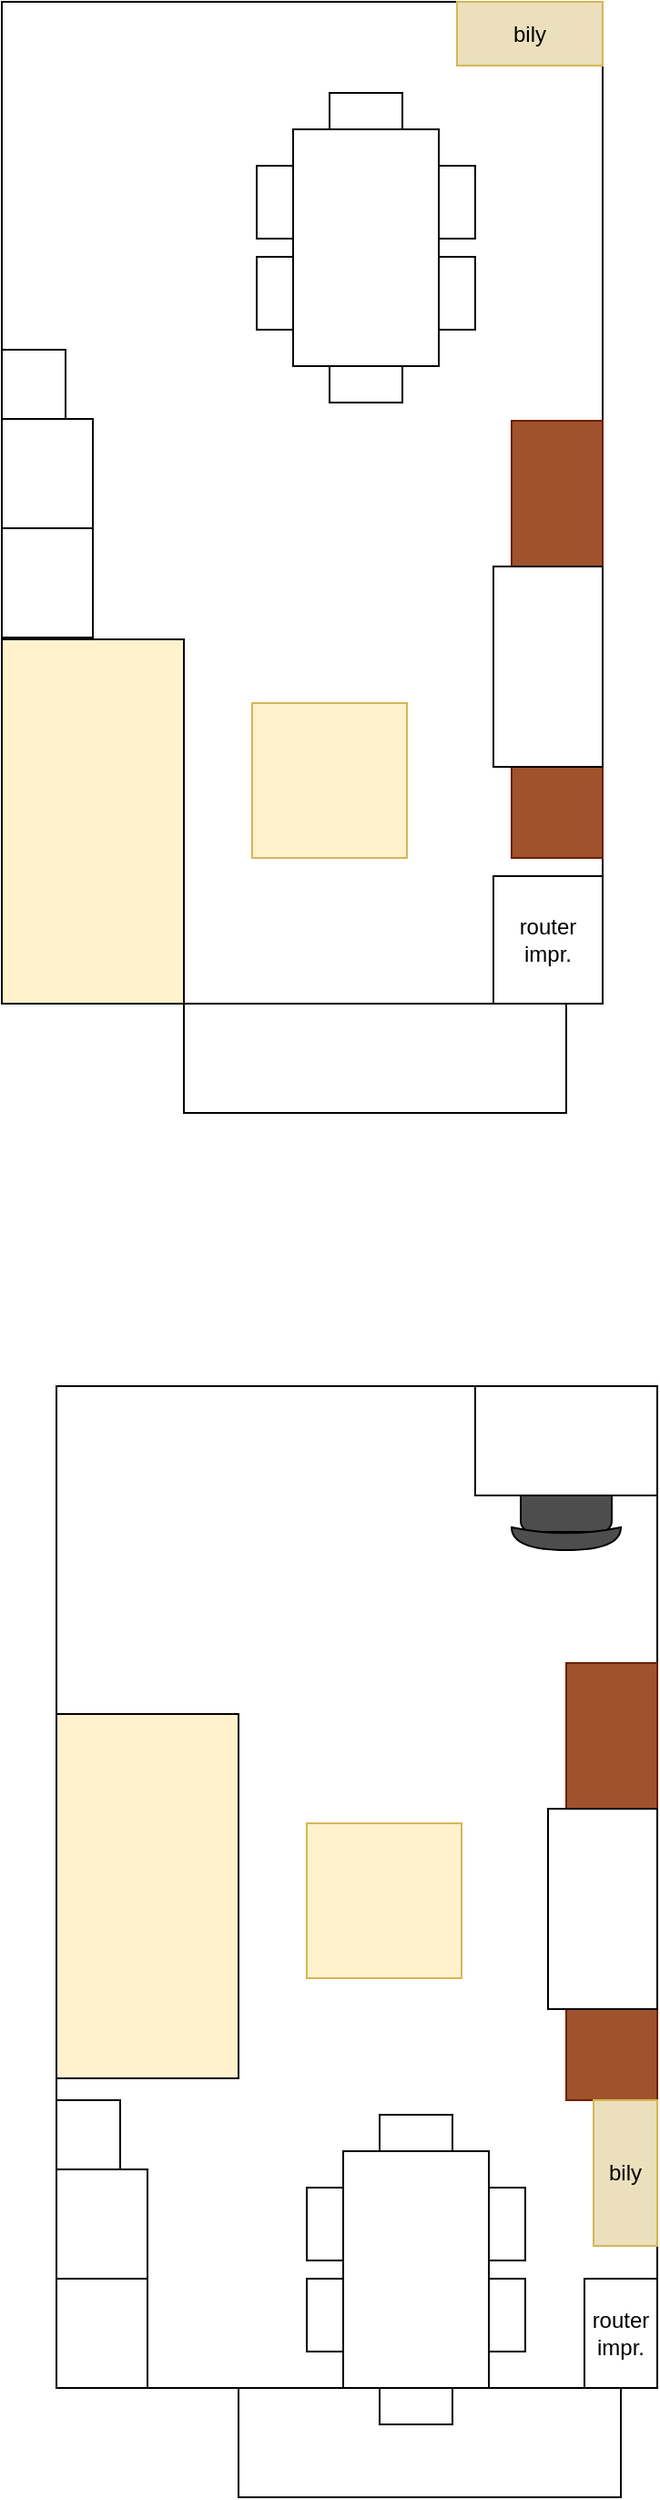 <mxfile version="24.7.7">
  <diagram name="Página-1" id="tUIyZpvcqva7uJNwnDa1">
    <mxGraphModel dx="945" dy="1974" grid="1" gridSize="10" guides="1" tooltips="1" connect="1" arrows="1" fold="1" page="1" pageScale="1" pageWidth="827" pageHeight="1169" math="0" shadow="0">
      <root>
        <mxCell id="0" />
        <mxCell id="1" parent="0" />
        <mxCell id="8FYOe7-dqjDKeQ7PR2in-4" value="" style="group" vertex="1" connectable="0" parent="1">
          <mxGeometry x="70" y="180" width="330" height="610" as="geometry" />
        </mxCell>
        <mxCell id="8FYOe7-dqjDKeQ7PR2in-1" value="" style="rounded=0;whiteSpace=wrap;html=1;fillColor=none;" vertex="1" parent="8FYOe7-dqjDKeQ7PR2in-4">
          <mxGeometry width="330" height="550" as="geometry" />
        </mxCell>
        <mxCell id="8FYOe7-dqjDKeQ7PR2in-2" value="" style="rounded=0;whiteSpace=wrap;html=1;fillColor=none;" vertex="1" parent="8FYOe7-dqjDKeQ7PR2in-4">
          <mxGeometry x="100" y="550" width="210" height="60" as="geometry" />
        </mxCell>
        <mxCell id="8FYOe7-dqjDKeQ7PR2in-5" value="" style="rounded=0;whiteSpace=wrap;html=1;" vertex="1" parent="8FYOe7-dqjDKeQ7PR2in-4">
          <mxGeometry y="490" width="50" height="60" as="geometry" />
        </mxCell>
        <mxCell id="8FYOe7-dqjDKeQ7PR2in-6" value="" style="rounded=0;whiteSpace=wrap;html=1;" vertex="1" parent="8FYOe7-dqjDKeQ7PR2in-4">
          <mxGeometry y="430" width="50" height="60" as="geometry" />
        </mxCell>
        <mxCell id="8FYOe7-dqjDKeQ7PR2in-7" value="" style="rounded=0;whiteSpace=wrap;html=1;" vertex="1" parent="8FYOe7-dqjDKeQ7PR2in-4">
          <mxGeometry y="392" width="35" height="38" as="geometry" />
        </mxCell>
        <mxCell id="8FYOe7-dqjDKeQ7PR2in-17" value="" style="group" vertex="1" connectable="0" parent="8FYOe7-dqjDKeQ7PR2in-4">
          <mxGeometry x="137.5" y="400" width="120" height="170" as="geometry" />
        </mxCell>
        <mxCell id="8FYOe7-dqjDKeQ7PR2in-8" value="" style="rounded=0;whiteSpace=wrap;html=1;direction=south;" vertex="1" parent="8FYOe7-dqjDKeQ7PR2in-17">
          <mxGeometry x="20" y="20" width="80" height="130" as="geometry" />
        </mxCell>
        <mxCell id="8FYOe7-dqjDKeQ7PR2in-11" value="" style="rounded=0;whiteSpace=wrap;html=1;" vertex="1" parent="8FYOe7-dqjDKeQ7PR2in-17">
          <mxGeometry x="40" width="40" height="20" as="geometry" />
        </mxCell>
        <mxCell id="8FYOe7-dqjDKeQ7PR2in-12" value="" style="rounded=0;whiteSpace=wrap;html=1;" vertex="1" parent="8FYOe7-dqjDKeQ7PR2in-17">
          <mxGeometry x="40" y="150" width="40" height="20" as="geometry" />
        </mxCell>
        <mxCell id="8FYOe7-dqjDKeQ7PR2in-13" value="" style="rounded=0;whiteSpace=wrap;html=1;direction=south;" vertex="1" parent="8FYOe7-dqjDKeQ7PR2in-17">
          <mxGeometry x="100" y="40" width="20" height="40" as="geometry" />
        </mxCell>
        <mxCell id="8FYOe7-dqjDKeQ7PR2in-14" value="" style="rounded=0;whiteSpace=wrap;html=1;direction=south;" vertex="1" parent="8FYOe7-dqjDKeQ7PR2in-17">
          <mxGeometry x="100" y="90" width="20" height="40" as="geometry" />
        </mxCell>
        <mxCell id="8FYOe7-dqjDKeQ7PR2in-15" value="" style="rounded=0;whiteSpace=wrap;html=1;direction=south;" vertex="1" parent="8FYOe7-dqjDKeQ7PR2in-17">
          <mxGeometry y="90" width="20" height="40" as="geometry" />
        </mxCell>
        <mxCell id="8FYOe7-dqjDKeQ7PR2in-16" value="" style="rounded=0;whiteSpace=wrap;html=1;direction=south;" vertex="1" parent="8FYOe7-dqjDKeQ7PR2in-17">
          <mxGeometry y="40" width="20" height="40" as="geometry" />
        </mxCell>
        <mxCell id="8FYOe7-dqjDKeQ7PR2in-3" value="" style="rounded=0;whiteSpace=wrap;html=1;fillColor=#FFF2CC;" vertex="1" parent="8FYOe7-dqjDKeQ7PR2in-4">
          <mxGeometry y="180" width="100" height="200" as="geometry" />
        </mxCell>
        <mxCell id="8FYOe7-dqjDKeQ7PR2in-10" value="" style="rounded=0;whiteSpace=wrap;html=1;fillColor=#fff2cc;strokeColor=#d6b656;" vertex="1" parent="8FYOe7-dqjDKeQ7PR2in-4">
          <mxGeometry x="137.5" y="240" width="85" height="85" as="geometry" />
        </mxCell>
        <mxCell id="8FYOe7-dqjDKeQ7PR2in-18" value="" style="rounded=0;whiteSpace=wrap;html=1;fillColor=#a0522d;fontColor=#ffffff;strokeColor=#6D1F00;" vertex="1" parent="8FYOe7-dqjDKeQ7PR2in-4">
          <mxGeometry x="280" y="342" width="50" height="50" as="geometry" />
        </mxCell>
        <mxCell id="8FYOe7-dqjDKeQ7PR2in-20" value="" style="rounded=0;whiteSpace=wrap;html=1;fillColor=#a0522d;fontColor=#ffffff;strokeColor=#6D1F00;" vertex="1" parent="8FYOe7-dqjDKeQ7PR2in-4">
          <mxGeometry x="280" y="152" width="50" height="80" as="geometry" />
        </mxCell>
        <mxCell id="8FYOe7-dqjDKeQ7PR2in-21" value="" style="rounded=0;whiteSpace=wrap;html=1;" vertex="1" parent="8FYOe7-dqjDKeQ7PR2in-4">
          <mxGeometry x="270" y="232" width="60" height="110" as="geometry" />
        </mxCell>
        <mxCell id="8FYOe7-dqjDKeQ7PR2in-22" value="router impr." style="rounded=0;whiteSpace=wrap;html=1;" vertex="1" parent="8FYOe7-dqjDKeQ7PR2in-4">
          <mxGeometry x="290" y="490" width="40" height="60" as="geometry" />
        </mxCell>
        <mxCell id="8FYOe7-dqjDKeQ7PR2in-9" value="bily" style="rounded=0;whiteSpace=wrap;html=1;direction=south;fillColor=#EBDFBC;strokeColor=#d6b656;" vertex="1" parent="8FYOe7-dqjDKeQ7PR2in-4">
          <mxGeometry x="295" y="392" width="35" height="80" as="geometry" />
        </mxCell>
        <mxCell id="8FYOe7-dqjDKeQ7PR2in-28" value="" style="group" vertex="1" connectable="0" parent="8FYOe7-dqjDKeQ7PR2in-4">
          <mxGeometry x="250" y="40" width="60" height="50" as="geometry" />
        </mxCell>
        <mxCell id="8FYOe7-dqjDKeQ7PR2in-27" value="" style="rounded=1;whiteSpace=wrap;html=1;direction=south;fillColor=#4D4D4D;" vertex="1" parent="8FYOe7-dqjDKeQ7PR2in-28">
          <mxGeometry x="5" width="50" height="40" as="geometry" />
        </mxCell>
        <mxCell id="8FYOe7-dqjDKeQ7PR2in-24" value="" style="shape=xor;whiteSpace=wrap;html=1;direction=south;fillColor=#4D4D4D;" vertex="1" parent="8FYOe7-dqjDKeQ7PR2in-28">
          <mxGeometry y="37.5" width="60" height="12.5" as="geometry" />
        </mxCell>
        <mxCell id="8FYOe7-dqjDKeQ7PR2in-23" value="" style="rounded=0;whiteSpace=wrap;html=1;" vertex="1" parent="8FYOe7-dqjDKeQ7PR2in-4">
          <mxGeometry x="230" width="100" height="60" as="geometry" />
        </mxCell>
        <mxCell id="8FYOe7-dqjDKeQ7PR2in-29" value="" style="group" vertex="1" connectable="0" parent="1">
          <mxGeometry x="40" y="-580" width="330" height="610" as="geometry" />
        </mxCell>
        <mxCell id="8FYOe7-dqjDKeQ7PR2in-30" value="" style="rounded=0;whiteSpace=wrap;html=1;fillColor=none;" vertex="1" parent="8FYOe7-dqjDKeQ7PR2in-29">
          <mxGeometry width="330" height="550" as="geometry" />
        </mxCell>
        <mxCell id="8FYOe7-dqjDKeQ7PR2in-31" value="" style="rounded=0;whiteSpace=wrap;html=1;fillColor=none;" vertex="1" parent="8FYOe7-dqjDKeQ7PR2in-29">
          <mxGeometry x="100" y="550" width="210" height="60" as="geometry" />
        </mxCell>
        <mxCell id="8FYOe7-dqjDKeQ7PR2in-35" value="" style="group" vertex="1" connectable="0" parent="8FYOe7-dqjDKeQ7PR2in-29">
          <mxGeometry x="140" y="50" width="120" height="170" as="geometry" />
        </mxCell>
        <mxCell id="8FYOe7-dqjDKeQ7PR2in-36" value="" style="rounded=0;whiteSpace=wrap;html=1;direction=south;" vertex="1" parent="8FYOe7-dqjDKeQ7PR2in-35">
          <mxGeometry x="20" y="20" width="80" height="130" as="geometry" />
        </mxCell>
        <mxCell id="8FYOe7-dqjDKeQ7PR2in-37" value="" style="rounded=0;whiteSpace=wrap;html=1;" vertex="1" parent="8FYOe7-dqjDKeQ7PR2in-35">
          <mxGeometry x="40" width="40" height="20" as="geometry" />
        </mxCell>
        <mxCell id="8FYOe7-dqjDKeQ7PR2in-38" value="" style="rounded=0;whiteSpace=wrap;html=1;" vertex="1" parent="8FYOe7-dqjDKeQ7PR2in-35">
          <mxGeometry x="40" y="150" width="40" height="20" as="geometry" />
        </mxCell>
        <mxCell id="8FYOe7-dqjDKeQ7PR2in-39" value="" style="rounded=0;whiteSpace=wrap;html=1;direction=south;" vertex="1" parent="8FYOe7-dqjDKeQ7PR2in-35">
          <mxGeometry x="100" y="40" width="20" height="40" as="geometry" />
        </mxCell>
        <mxCell id="8FYOe7-dqjDKeQ7PR2in-40" value="" style="rounded=0;whiteSpace=wrap;html=1;direction=south;" vertex="1" parent="8FYOe7-dqjDKeQ7PR2in-35">
          <mxGeometry x="100" y="90" width="20" height="40" as="geometry" />
        </mxCell>
        <mxCell id="8FYOe7-dqjDKeQ7PR2in-41" value="" style="rounded=0;whiteSpace=wrap;html=1;direction=south;" vertex="1" parent="8FYOe7-dqjDKeQ7PR2in-35">
          <mxGeometry y="90" width="20" height="40" as="geometry" />
        </mxCell>
        <mxCell id="8FYOe7-dqjDKeQ7PR2in-42" value="" style="rounded=0;whiteSpace=wrap;html=1;direction=south;" vertex="1" parent="8FYOe7-dqjDKeQ7PR2in-35">
          <mxGeometry y="40" width="20" height="40" as="geometry" />
        </mxCell>
        <mxCell id="8FYOe7-dqjDKeQ7PR2in-43" value="" style="rounded=0;whiteSpace=wrap;html=1;fillColor=#FFF2CC;" vertex="1" parent="8FYOe7-dqjDKeQ7PR2in-29">
          <mxGeometry y="350" width="100" height="200" as="geometry" />
        </mxCell>
        <mxCell id="8FYOe7-dqjDKeQ7PR2in-44" value="" style="rounded=0;whiteSpace=wrap;html=1;fillColor=#fff2cc;strokeColor=#d6b656;" vertex="1" parent="8FYOe7-dqjDKeQ7PR2in-29">
          <mxGeometry x="137.5" y="385" width="85" height="85" as="geometry" />
        </mxCell>
        <mxCell id="8FYOe7-dqjDKeQ7PR2in-45" value="" style="rounded=0;whiteSpace=wrap;html=1;fillColor=#a0522d;fontColor=#ffffff;strokeColor=#6D1F00;" vertex="1" parent="8FYOe7-dqjDKeQ7PR2in-29">
          <mxGeometry x="280" y="420" width="50" height="50" as="geometry" />
        </mxCell>
        <mxCell id="8FYOe7-dqjDKeQ7PR2in-46" value="" style="rounded=0;whiteSpace=wrap;html=1;fillColor=#a0522d;fontColor=#ffffff;strokeColor=#6D1F00;" vertex="1" parent="8FYOe7-dqjDKeQ7PR2in-29">
          <mxGeometry x="280" y="230" width="50" height="80" as="geometry" />
        </mxCell>
        <mxCell id="8FYOe7-dqjDKeQ7PR2in-47" value="" style="rounded=0;whiteSpace=wrap;html=1;" vertex="1" parent="8FYOe7-dqjDKeQ7PR2in-29">
          <mxGeometry x="270" y="310" width="60" height="110" as="geometry" />
        </mxCell>
        <mxCell id="8FYOe7-dqjDKeQ7PR2in-48" value="router impr." style="rounded=0;whiteSpace=wrap;html=1;" vertex="1" parent="8FYOe7-dqjDKeQ7PR2in-29">
          <mxGeometry x="270" y="480" width="60" height="70" as="geometry" />
        </mxCell>
        <mxCell id="8FYOe7-dqjDKeQ7PR2in-49" value="bily" style="rounded=0;whiteSpace=wrap;html=1;direction=west;fillColor=#EBDFBC;strokeColor=#d6b656;" vertex="1" parent="8FYOe7-dqjDKeQ7PR2in-29">
          <mxGeometry x="250" width="80" height="35" as="geometry" />
        </mxCell>
        <mxCell id="8FYOe7-dqjDKeQ7PR2in-32" value="" style="rounded=0;whiteSpace=wrap;html=1;" vertex="1" parent="8FYOe7-dqjDKeQ7PR2in-29">
          <mxGeometry y="289" width="50" height="60" as="geometry" />
        </mxCell>
        <mxCell id="8FYOe7-dqjDKeQ7PR2in-33" value="" style="rounded=0;whiteSpace=wrap;html=1;" vertex="1" parent="8FYOe7-dqjDKeQ7PR2in-29">
          <mxGeometry y="229" width="50" height="60" as="geometry" />
        </mxCell>
        <mxCell id="8FYOe7-dqjDKeQ7PR2in-34" value="" style="rounded=0;whiteSpace=wrap;html=1;" vertex="1" parent="8FYOe7-dqjDKeQ7PR2in-29">
          <mxGeometry y="191" width="35" height="38" as="geometry" />
        </mxCell>
      </root>
    </mxGraphModel>
  </diagram>
</mxfile>
